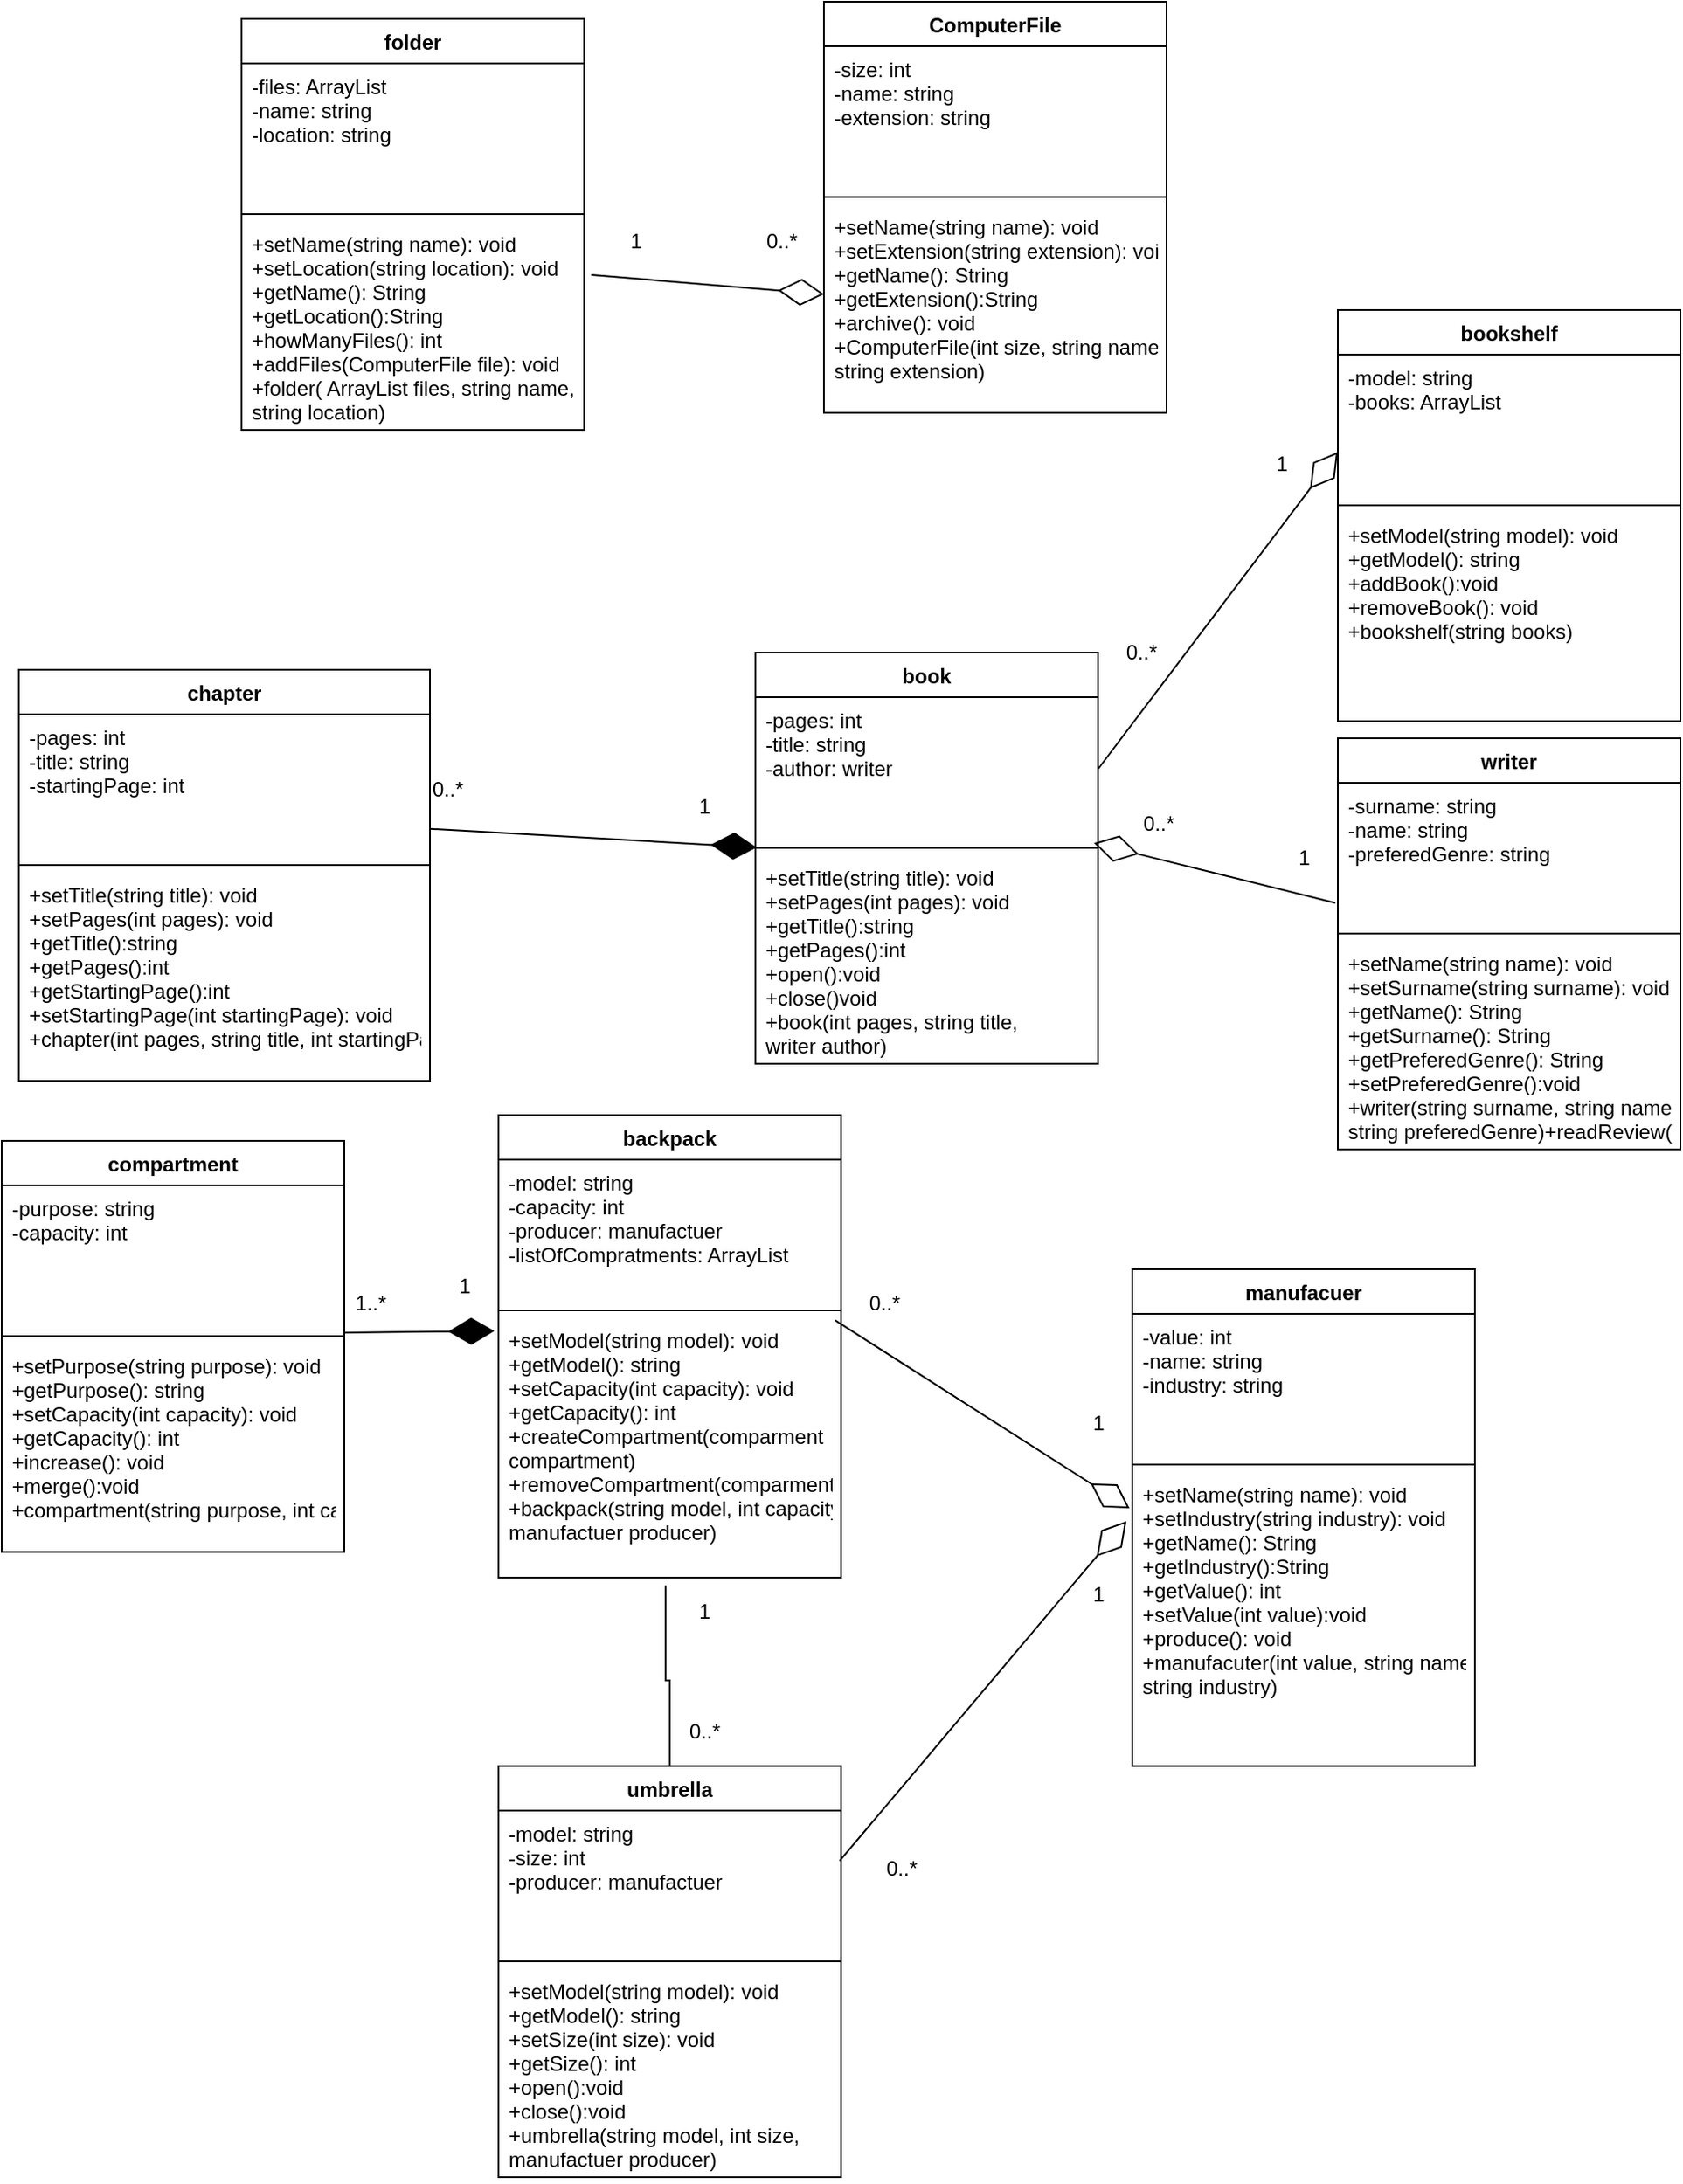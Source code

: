 <mxfile version="15.7.3" type="device"><diagram id="04xrMF5etCgAXoFLe03f" name="Page-1"><mxGraphModel dx="1185" dy="683" grid="1" gridSize="10" guides="1" tooltips="1" connect="1" arrows="1" fold="1" page="1" pageScale="1" pageWidth="827" pageHeight="1169" math="0" shadow="0"><root><mxCell id="0"/><mxCell id="1" parent="0"/><mxCell id="NNcykaW_rG3CIvt7yMBr-1" value="ComputerFile&#xA;" style="swimlane;fontStyle=1;align=center;verticalAlign=top;childLayout=stackLayout;horizontal=1;startSize=26;horizontalStack=0;resizeParent=1;resizeParentMax=0;resizeLast=0;collapsible=1;marginBottom=0;" vertex="1" parent="1"><mxGeometry x="550" y="260" width="200" height="240" as="geometry"/></mxCell><mxCell id="NNcykaW_rG3CIvt7yMBr-2" value="-size: int&#xA;-name: string&#xA;-extension: string&#xA;" style="text;strokeColor=none;fillColor=none;align=left;verticalAlign=top;spacingLeft=4;spacingRight=4;overflow=hidden;rotatable=0;points=[[0,0.5],[1,0.5]];portConstraint=eastwest;" vertex="1" parent="NNcykaW_rG3CIvt7yMBr-1"><mxGeometry y="26" width="200" height="84" as="geometry"/></mxCell><mxCell id="NNcykaW_rG3CIvt7yMBr-3" value="" style="line;strokeWidth=1;fillColor=none;align=left;verticalAlign=middle;spacingTop=-1;spacingLeft=3;spacingRight=3;rotatable=0;labelPosition=right;points=[];portConstraint=eastwest;" vertex="1" parent="NNcykaW_rG3CIvt7yMBr-1"><mxGeometry y="110" width="200" height="8" as="geometry"/></mxCell><mxCell id="NNcykaW_rG3CIvt7yMBr-4" value="+setName(string name): void&#xA;+setExtension(string extension): void&#xA;+getName(): String&#xA;+getExtension():String&#xA;+archive(): void&#xA;+ComputerFile(int size, string name,&#xA;string extension)&#xA;&#xA;&#xA;&#xA;&#xA;" style="text;strokeColor=none;fillColor=none;align=left;verticalAlign=top;spacingLeft=4;spacingRight=4;overflow=hidden;rotatable=0;points=[[0,0.5],[1,0.5]];portConstraint=eastwest;" vertex="1" parent="NNcykaW_rG3CIvt7yMBr-1"><mxGeometry y="118" width="200" height="122" as="geometry"/></mxCell><mxCell id="NNcykaW_rG3CIvt7yMBr-6" value="folder" style="swimlane;fontStyle=1;align=center;verticalAlign=top;childLayout=stackLayout;horizontal=1;startSize=26;horizontalStack=0;resizeParent=1;resizeParentMax=0;resizeLast=0;collapsible=1;marginBottom=0;" vertex="1" parent="1"><mxGeometry x="210" y="270" width="200" height="240" as="geometry"/></mxCell><mxCell id="NNcykaW_rG3CIvt7yMBr-7" value="-files: ArrayList&#xA;-name: string&#xA;-location: string&#xA;" style="text;strokeColor=none;fillColor=none;align=left;verticalAlign=top;spacingLeft=4;spacingRight=4;overflow=hidden;rotatable=0;points=[[0,0.5],[1,0.5]];portConstraint=eastwest;" vertex="1" parent="NNcykaW_rG3CIvt7yMBr-6"><mxGeometry y="26" width="200" height="84" as="geometry"/></mxCell><mxCell id="NNcykaW_rG3CIvt7yMBr-8" value="" style="line;strokeWidth=1;fillColor=none;align=left;verticalAlign=middle;spacingTop=-1;spacingLeft=3;spacingRight=3;rotatable=0;labelPosition=right;points=[];portConstraint=eastwest;" vertex="1" parent="NNcykaW_rG3CIvt7yMBr-6"><mxGeometry y="110" width="200" height="8" as="geometry"/></mxCell><mxCell id="NNcykaW_rG3CIvt7yMBr-9" value="+setName(string name): void&#xA;+setLocation(string location): void&#xA;+getName(): String&#xA;+getLocation():String&#xA;+howManyFiles(): int&#xA;+addFiles(ComputerFile file): void&#xA;+folder( ArrayList files, string name,&#xA;string location)&#xA;&#xA;&#xA;&#xA;&#xA;&#xA;" style="text;strokeColor=none;fillColor=none;align=left;verticalAlign=top;spacingLeft=4;spacingRight=4;overflow=hidden;rotatable=0;points=[[0,0.5],[1,0.5]];portConstraint=eastwest;" vertex="1" parent="NNcykaW_rG3CIvt7yMBr-6"><mxGeometry y="118" width="200" height="122" as="geometry"/></mxCell><mxCell id="NNcykaW_rG3CIvt7yMBr-10" value="book" style="swimlane;fontStyle=1;align=center;verticalAlign=top;childLayout=stackLayout;horizontal=1;startSize=26;horizontalStack=0;resizeParent=1;resizeParentMax=0;resizeLast=0;collapsible=1;marginBottom=0;" vertex="1" parent="1"><mxGeometry x="510" y="640" width="200" height="240" as="geometry"/></mxCell><mxCell id="NNcykaW_rG3CIvt7yMBr-11" value="-pages: int&#xA;-title: string&#xA;-author: writer" style="text;strokeColor=none;fillColor=none;align=left;verticalAlign=top;spacingLeft=4;spacingRight=4;overflow=hidden;rotatable=0;points=[[0,0.5],[1,0.5]];portConstraint=eastwest;" vertex="1" parent="NNcykaW_rG3CIvt7yMBr-10"><mxGeometry y="26" width="200" height="84" as="geometry"/></mxCell><mxCell id="NNcykaW_rG3CIvt7yMBr-12" value="" style="line;strokeWidth=1;fillColor=none;align=left;verticalAlign=middle;spacingTop=-1;spacingLeft=3;spacingRight=3;rotatable=0;labelPosition=right;points=[];portConstraint=eastwest;" vertex="1" parent="NNcykaW_rG3CIvt7yMBr-10"><mxGeometry y="110" width="200" height="8" as="geometry"/></mxCell><mxCell id="NNcykaW_rG3CIvt7yMBr-13" value="+setTitle(string title): void&#xA;+setPages(int pages): void&#xA;+getTitle():string&#xA;+getPages():int&#xA;+open():void&#xA;+close()void&#xA;+book(int pages, string title, &#xA;writer author)&#xA;&#xA;&#xA;&#xA;&#xA;" style="text;strokeColor=none;fillColor=none;align=left;verticalAlign=top;spacingLeft=4;spacingRight=4;overflow=hidden;rotatable=0;points=[[0,0.5],[1,0.5]];portConstraint=eastwest;" vertex="1" parent="NNcykaW_rG3CIvt7yMBr-10"><mxGeometry y="118" width="200" height="122" as="geometry"/></mxCell><mxCell id="NNcykaW_rG3CIvt7yMBr-18" value="writer" style="swimlane;fontStyle=1;align=center;verticalAlign=top;childLayout=stackLayout;horizontal=1;startSize=26;horizontalStack=0;resizeParent=1;resizeParentMax=0;resizeLast=0;collapsible=1;marginBottom=0;" vertex="1" parent="1"><mxGeometry x="850" y="690" width="200" height="240" as="geometry"/></mxCell><mxCell id="NNcykaW_rG3CIvt7yMBr-19" value="-surname: string&#xA;-name: string&#xA;-preferedGenre: string&#xA;" style="text;strokeColor=none;fillColor=none;align=left;verticalAlign=top;spacingLeft=4;spacingRight=4;overflow=hidden;rotatable=0;points=[[0,0.5],[1,0.5]];portConstraint=eastwest;" vertex="1" parent="NNcykaW_rG3CIvt7yMBr-18"><mxGeometry y="26" width="200" height="84" as="geometry"/></mxCell><mxCell id="NNcykaW_rG3CIvt7yMBr-20" value="" style="line;strokeWidth=1;fillColor=none;align=left;verticalAlign=middle;spacingTop=-1;spacingLeft=3;spacingRight=3;rotatable=0;labelPosition=right;points=[];portConstraint=eastwest;" vertex="1" parent="NNcykaW_rG3CIvt7yMBr-18"><mxGeometry y="110" width="200" height="8" as="geometry"/></mxCell><mxCell id="NNcykaW_rG3CIvt7yMBr-21" value="+setName(string name): void&#xA;+setSurname(string surname): void&#xA;+getName(): String&#xA;+getSurname(): String&#xA;+getPreferedGenre(): String&#xA;+setPreferedGenre():void&#xA;+writer(string surname, string name,&#xA;string preferedGenre)+readReview()&#xA;&#xA;&#xA;&#xA;&#xA;&#xA;&#xA;" style="text;strokeColor=none;fillColor=none;align=left;verticalAlign=top;spacingLeft=4;spacingRight=4;overflow=hidden;rotatable=0;points=[[0,0.5],[1,0.5]];portConstraint=eastwest;" vertex="1" parent="NNcykaW_rG3CIvt7yMBr-18"><mxGeometry y="118" width="200" height="122" as="geometry"/></mxCell><mxCell id="NNcykaW_rG3CIvt7yMBr-22" value="bookshelf&#xA;" style="swimlane;fontStyle=1;align=center;verticalAlign=top;childLayout=stackLayout;horizontal=1;startSize=26;horizontalStack=0;resizeParent=1;resizeParentMax=0;resizeLast=0;collapsible=1;marginBottom=0;" vertex="1" parent="1"><mxGeometry x="850" y="440" width="200" height="240" as="geometry"/></mxCell><mxCell id="NNcykaW_rG3CIvt7yMBr-23" value="-model: string&#xA;-books: ArrayList&#xA;" style="text;strokeColor=none;fillColor=none;align=left;verticalAlign=top;spacingLeft=4;spacingRight=4;overflow=hidden;rotatable=0;points=[[0,0.5],[1,0.5]];portConstraint=eastwest;" vertex="1" parent="NNcykaW_rG3CIvt7yMBr-22"><mxGeometry y="26" width="200" height="84" as="geometry"/></mxCell><mxCell id="NNcykaW_rG3CIvt7yMBr-24" value="" style="line;strokeWidth=1;fillColor=none;align=left;verticalAlign=middle;spacingTop=-1;spacingLeft=3;spacingRight=3;rotatable=0;labelPosition=right;points=[];portConstraint=eastwest;" vertex="1" parent="NNcykaW_rG3CIvt7yMBr-22"><mxGeometry y="110" width="200" height="8" as="geometry"/></mxCell><mxCell id="NNcykaW_rG3CIvt7yMBr-25" value="+setModel(string model): void&#xA;+getModel(): string&#xA;+addBook():void&#xA;+removeBook(): void&#xA;+bookshelf(string books)&#xA;&#xA;&#xA;&#xA;&#xA;&#xA;&#xA;&#xA;&#xA;" style="text;strokeColor=none;fillColor=none;align=left;verticalAlign=top;spacingLeft=4;spacingRight=4;overflow=hidden;rotatable=0;points=[[0,0.5],[1,0.5]];portConstraint=eastwest;" vertex="1" parent="NNcykaW_rG3CIvt7yMBr-22"><mxGeometry y="118" width="200" height="122" as="geometry"/></mxCell><mxCell id="NNcykaW_rG3CIvt7yMBr-26" value="chapter" style="swimlane;fontStyle=1;align=center;verticalAlign=top;childLayout=stackLayout;horizontal=1;startSize=26;horizontalStack=0;resizeParent=1;resizeParentMax=0;resizeLast=0;collapsible=1;marginBottom=0;" vertex="1" parent="1"><mxGeometry x="80" y="650" width="240" height="240" as="geometry"/></mxCell><mxCell id="NNcykaW_rG3CIvt7yMBr-27" value="-pages: int&#xA;-title: string&#xA;-startingPage: int" style="text;strokeColor=none;fillColor=none;align=left;verticalAlign=top;spacingLeft=4;spacingRight=4;overflow=hidden;rotatable=0;points=[[0,0.5],[1,0.5]];portConstraint=eastwest;" vertex="1" parent="NNcykaW_rG3CIvt7yMBr-26"><mxGeometry y="26" width="240" height="84" as="geometry"/></mxCell><mxCell id="NNcykaW_rG3CIvt7yMBr-28" value="" style="line;strokeWidth=1;fillColor=none;align=left;verticalAlign=middle;spacingTop=-1;spacingLeft=3;spacingRight=3;rotatable=0;labelPosition=right;points=[];portConstraint=eastwest;" vertex="1" parent="NNcykaW_rG3CIvt7yMBr-26"><mxGeometry y="110" width="240" height="8" as="geometry"/></mxCell><mxCell id="NNcykaW_rG3CIvt7yMBr-29" value="+setTitle(string title): void&#xA;+setPages(int pages): void&#xA;+getTitle():string&#xA;+getPages():int&#xA;+getStartingPage():int&#xA;+setStartingPage(int startingPage): void&#xA;+chapter(int pages, string title, int startingPage)&#xA;&#xA;&#xA;&#xA;&#xA;&#xA;" style="text;strokeColor=none;fillColor=none;align=left;verticalAlign=top;spacingLeft=4;spacingRight=4;overflow=hidden;rotatable=0;points=[[0,0.5],[1,0.5]];portConstraint=eastwest;" vertex="1" parent="NNcykaW_rG3CIvt7yMBr-26"><mxGeometry y="118" width="240" height="122" as="geometry"/></mxCell><mxCell id="NNcykaW_rG3CIvt7yMBr-35" value="backpack" style="swimlane;fontStyle=1;align=center;verticalAlign=top;childLayout=stackLayout;horizontal=1;startSize=26;horizontalStack=0;resizeParent=1;resizeParentMax=0;resizeLast=0;collapsible=1;marginBottom=0;" vertex="1" parent="1"><mxGeometry x="360" y="910" width="200" height="270" as="geometry"/></mxCell><mxCell id="NNcykaW_rG3CIvt7yMBr-36" value="-model: string&#xA;-capacity: int&#xA;-producer: manufactuer&#xA;-listOfCompratments: ArrayList&#xA;&#xA;" style="text;strokeColor=none;fillColor=none;align=left;verticalAlign=top;spacingLeft=4;spacingRight=4;overflow=hidden;rotatable=0;points=[[0,0.5],[1,0.5]];portConstraint=eastwest;" vertex="1" parent="NNcykaW_rG3CIvt7yMBr-35"><mxGeometry y="26" width="200" height="84" as="geometry"/></mxCell><mxCell id="NNcykaW_rG3CIvt7yMBr-37" value="" style="line;strokeWidth=1;fillColor=none;align=left;verticalAlign=middle;spacingTop=-1;spacingLeft=3;spacingRight=3;rotatable=0;labelPosition=right;points=[];portConstraint=eastwest;" vertex="1" parent="NNcykaW_rG3CIvt7yMBr-35"><mxGeometry y="110" width="200" height="8" as="geometry"/></mxCell><mxCell id="NNcykaW_rG3CIvt7yMBr-38" value="+setModel(string model): void&#xA;+getModel(): string&#xA;+setCapacity(int capacity): void&#xA;+getCapacity(): int&#xA;+createCompartment(comparment&#xA;compartment)&#xA;+removeCompartment(comparmentcompartment)&#xA;+backpack(string model, int capacity,&#xA;manufactuer producer)&#xA;&#xA;&#xA;&#xA;&#xA;&#xA;&#xA;&#xA;&#xA;" style="text;strokeColor=none;fillColor=none;align=left;verticalAlign=top;spacingLeft=4;spacingRight=4;overflow=hidden;rotatable=0;points=[[0,0.5],[1,0.5]];portConstraint=eastwest;" vertex="1" parent="NNcykaW_rG3CIvt7yMBr-35"><mxGeometry y="118" width="200" height="152" as="geometry"/></mxCell><mxCell id="NNcykaW_rG3CIvt7yMBr-43" value="manufacuer" style="swimlane;fontStyle=1;align=center;verticalAlign=top;childLayout=stackLayout;horizontal=1;startSize=26;horizontalStack=0;resizeParent=1;resizeParentMax=0;resizeLast=0;collapsible=1;marginBottom=0;" vertex="1" parent="1"><mxGeometry x="730" y="1000" width="200" height="290" as="geometry"/></mxCell><mxCell id="NNcykaW_rG3CIvt7yMBr-44" value="-value: int&#xA;-name: string&#xA;-industry: string&#xA;" style="text;strokeColor=none;fillColor=none;align=left;verticalAlign=top;spacingLeft=4;spacingRight=4;overflow=hidden;rotatable=0;points=[[0,0.5],[1,0.5]];portConstraint=eastwest;" vertex="1" parent="NNcykaW_rG3CIvt7yMBr-43"><mxGeometry y="26" width="200" height="84" as="geometry"/></mxCell><mxCell id="NNcykaW_rG3CIvt7yMBr-45" value="" style="line;strokeWidth=1;fillColor=none;align=left;verticalAlign=middle;spacingTop=-1;spacingLeft=3;spacingRight=3;rotatable=0;labelPosition=right;points=[];portConstraint=eastwest;" vertex="1" parent="NNcykaW_rG3CIvt7yMBr-43"><mxGeometry y="110" width="200" height="8" as="geometry"/></mxCell><mxCell id="NNcykaW_rG3CIvt7yMBr-46" value="+setName(string name): void&#xA;+setIndustry(string industry): void&#xA;+getName(): String&#xA;+getIndustry():String&#xA;+getValue(): int&#xA;+setValue(int value):void&#xA;+produce(): void&#xA;+manufacuter(int value, string name,&#xA;string industry)&#xA;&#xA;&#xA;&#xA;&#xA;&#xA;" style="text;strokeColor=none;fillColor=none;align=left;verticalAlign=top;spacingLeft=4;spacingRight=4;overflow=hidden;rotatable=0;points=[[0,0.5],[1,0.5]];portConstraint=eastwest;" vertex="1" parent="NNcykaW_rG3CIvt7yMBr-43"><mxGeometry y="118" width="200" height="172" as="geometry"/></mxCell><mxCell id="NNcykaW_rG3CIvt7yMBr-47" value="compartment" style="swimlane;fontStyle=1;align=center;verticalAlign=top;childLayout=stackLayout;horizontal=1;startSize=26;horizontalStack=0;resizeParent=1;resizeParentMax=0;resizeLast=0;collapsible=1;marginBottom=0;" vertex="1" parent="1"><mxGeometry x="70" y="925" width="200" height="240" as="geometry"/></mxCell><mxCell id="NNcykaW_rG3CIvt7yMBr-48" value="-purpose: string&#xA;-capacity: int&#xA;&#xA;&#xA;" style="text;strokeColor=none;fillColor=none;align=left;verticalAlign=top;spacingLeft=4;spacingRight=4;overflow=hidden;rotatable=0;points=[[0,0.5],[1,0.5]];portConstraint=eastwest;" vertex="1" parent="NNcykaW_rG3CIvt7yMBr-47"><mxGeometry y="26" width="200" height="84" as="geometry"/></mxCell><mxCell id="NNcykaW_rG3CIvt7yMBr-49" value="" style="line;strokeWidth=1;fillColor=none;align=left;verticalAlign=middle;spacingTop=-1;spacingLeft=3;spacingRight=3;rotatable=0;labelPosition=right;points=[];portConstraint=eastwest;" vertex="1" parent="NNcykaW_rG3CIvt7yMBr-47"><mxGeometry y="110" width="200" height="8" as="geometry"/></mxCell><mxCell id="NNcykaW_rG3CIvt7yMBr-50" value="+setPurpose(string purpose): void&#xA;+getPurpose(): string&#xA;+setCapacity(int capacity): void&#xA;+getCapacity(): int&#xA;+increase(): void&#xA;+merge():void&#xA;+compartment(string purpose, int capacity)&#xA;&#xA;&#xA;&#xA;&#xA;&#xA;&#xA;&#xA;&#xA;" style="text;strokeColor=none;fillColor=none;align=left;verticalAlign=top;spacingLeft=4;spacingRight=4;overflow=hidden;rotatable=0;points=[[0,0.5],[1,0.5]];portConstraint=eastwest;" vertex="1" parent="NNcykaW_rG3CIvt7yMBr-47"><mxGeometry y="118" width="200" height="122" as="geometry"/></mxCell><mxCell id="NNcykaW_rG3CIvt7yMBr-51" value="umbrella" style="swimlane;fontStyle=1;align=center;verticalAlign=top;childLayout=stackLayout;horizontal=1;startSize=26;horizontalStack=0;resizeParent=1;resizeParentMax=0;resizeLast=0;collapsible=1;marginBottom=0;" vertex="1" parent="1"><mxGeometry x="360" y="1290" width="200" height="240" as="geometry"/></mxCell><mxCell id="NNcykaW_rG3CIvt7yMBr-52" value="-model: string&#xA;-size: int&#xA;-producer: manufactuer&#xA;&#xA;&#xA;" style="text;strokeColor=none;fillColor=none;align=left;verticalAlign=top;spacingLeft=4;spacingRight=4;overflow=hidden;rotatable=0;points=[[0,0.5],[1,0.5]];portConstraint=eastwest;" vertex="1" parent="NNcykaW_rG3CIvt7yMBr-51"><mxGeometry y="26" width="200" height="84" as="geometry"/></mxCell><mxCell id="NNcykaW_rG3CIvt7yMBr-53" value="" style="line;strokeWidth=1;fillColor=none;align=left;verticalAlign=middle;spacingTop=-1;spacingLeft=3;spacingRight=3;rotatable=0;labelPosition=right;points=[];portConstraint=eastwest;" vertex="1" parent="NNcykaW_rG3CIvt7yMBr-51"><mxGeometry y="110" width="200" height="8" as="geometry"/></mxCell><mxCell id="NNcykaW_rG3CIvt7yMBr-54" value="+setModel(string model): void&#xA;+getModel(): string&#xA;+setSize(int size): void&#xA;+getSize(): int&#xA;+open():void&#xA;+close():void&#xA;+umbrella(string model, int size,&#xA;manufactuer producer)&#xA;&#xA;&#xA;&#xA;&#xA;&#xA;&#xA;&#xA;&#xA;&#xA;" style="text;strokeColor=none;fillColor=none;align=left;verticalAlign=top;spacingLeft=4;spacingRight=4;overflow=hidden;rotatable=0;points=[[0,0.5],[1,0.5]];portConstraint=eastwest;" vertex="1" parent="NNcykaW_rG3CIvt7yMBr-51"><mxGeometry y="118" width="200" height="122" as="geometry"/></mxCell><mxCell id="NNcykaW_rG3CIvt7yMBr-56" value="" style="endArrow=diamondThin;endFill=1;endSize=24;html=1;rounded=0;entryX=-0.012;entryY=0.053;entryDx=0;entryDy=0;entryPerimeter=0;exitX=0.996;exitY=1.024;exitDx=0;exitDy=0;exitPerimeter=0;" edge="1" parent="1" source="NNcykaW_rG3CIvt7yMBr-48" target="NNcykaW_rG3CIvt7yMBr-38"><mxGeometry width="160" relative="1" as="geometry"><mxPoint x="340" y="920" as="sourcePoint"/><mxPoint x="330" y="1020" as="targetPoint"/></mxGeometry></mxCell><mxCell id="NNcykaW_rG3CIvt7yMBr-57" value="" style="endArrow=diamondThin;endFill=0;endSize=24;html=1;rounded=0;entryX=-0.008;entryY=0.125;entryDx=0;entryDy=0;entryPerimeter=0;exitX=0.983;exitY=0.012;exitDx=0;exitDy=0;exitPerimeter=0;" edge="1" parent="1" source="NNcykaW_rG3CIvt7yMBr-38" target="NNcykaW_rG3CIvt7yMBr-46"><mxGeometry width="160" relative="1" as="geometry"><mxPoint x="470" y="960" as="sourcePoint"/><mxPoint x="630" y="960" as="targetPoint"/></mxGeometry></mxCell><mxCell id="NNcykaW_rG3CIvt7yMBr-58" value="" style="endArrow=diamondThin;endFill=0;endSize=24;html=1;rounded=0;entryX=-0.017;entryY=0.169;entryDx=0;entryDy=0;entryPerimeter=0;exitX=0.996;exitY=0.349;exitDx=0;exitDy=0;exitPerimeter=0;" edge="1" parent="1" source="NNcykaW_rG3CIvt7yMBr-52" target="NNcykaW_rG3CIvt7yMBr-46"><mxGeometry width="160" relative="1" as="geometry"><mxPoint x="590.0" y="1020.004" as="sourcePoint"/><mxPoint x="651.8" y="1040.04" as="targetPoint"/></mxGeometry></mxCell><mxCell id="NNcykaW_rG3CIvt7yMBr-59" value="" style="endArrow=none;html=1;edgeStyle=orthogonalEdgeStyle;rounded=0;exitX=0.488;exitY=1.03;exitDx=0;exitDy=0;exitPerimeter=0;entryX=0.5;entryY=0;entryDx=0;entryDy=0;" edge="1" parent="1" source="NNcykaW_rG3CIvt7yMBr-38" target="NNcykaW_rG3CIvt7yMBr-51"><mxGeometry relative="1" as="geometry"><mxPoint x="410" y="920" as="sourcePoint"/><mxPoint x="570" y="920" as="targetPoint"/><Array as="points"><mxPoint x="458" y="1240"/><mxPoint x="460" y="1240"/></Array></mxGeometry></mxCell><mxCell id="NNcykaW_rG3CIvt7yMBr-63" value="" style="endArrow=diamondThin;endFill=0;endSize=24;html=1;rounded=0;entryX=0.988;entryY=1.014;entryDx=0;entryDy=0;entryPerimeter=0;exitX=-0.007;exitY=0.835;exitDx=0;exitDy=0;exitPerimeter=0;" edge="1" parent="1" source="NNcykaW_rG3CIvt7yMBr-19" target="NNcykaW_rG3CIvt7yMBr-11"><mxGeometry width="160" relative="1" as="geometry"><mxPoint x="334.0" y="690.004" as="sourcePoint"/><mxPoint x="505.8" y="799.68" as="targetPoint"/></mxGeometry></mxCell><mxCell id="NNcykaW_rG3CIvt7yMBr-64" value="" style="endArrow=diamondThin;endFill=0;endSize=24;html=1;rounded=0;entryX=0;entryY=0.677;entryDx=0;entryDy=0;entryPerimeter=0;exitX=1;exitY=0.5;exitDx=0;exitDy=0;" edge="1" parent="1" source="NNcykaW_rG3CIvt7yMBr-11" target="NNcykaW_rG3CIvt7yMBr-23"><mxGeometry width="160" relative="1" as="geometry"><mxPoint x="342.6" y="496.14" as="sourcePoint"/><mxPoint x="287.6" y="521.176" as="targetPoint"/></mxGeometry></mxCell><mxCell id="NNcykaW_rG3CIvt7yMBr-65" value="" style="endArrow=diamondThin;endFill=1;endSize=24;html=1;rounded=0;entryX=0.004;entryY=1.044;entryDx=0;entryDy=0;entryPerimeter=0;exitX=1;exitY=0.796;exitDx=0;exitDy=0;exitPerimeter=0;" edge="1" parent="1" source="NNcykaW_rG3CIvt7yMBr-27" target="NNcykaW_rG3CIvt7yMBr-11"><mxGeometry width="160" relative="1" as="geometry"><mxPoint x="334.0" y="750.956" as="sourcePoint"/><mxPoint x="422.4" y="749.996" as="targetPoint"/></mxGeometry></mxCell><mxCell id="NNcykaW_rG3CIvt7yMBr-66" value="" style="endArrow=diamondThin;endFill=0;endSize=24;html=1;rounded=0;exitX=1.021;exitY=0.258;exitDx=0;exitDy=0;exitPerimeter=0;" edge="1" parent="1" source="NNcykaW_rG3CIvt7yMBr-9" target="NNcykaW_rG3CIvt7yMBr-4"><mxGeometry width="160" relative="1" as="geometry"><mxPoint x="410" y="584.13" as="sourcePoint"/><mxPoint x="550" y="398.998" as="targetPoint"/></mxGeometry></mxCell><mxCell id="NNcykaW_rG3CIvt7yMBr-67" value="0..*" style="text;html=1;align=center;verticalAlign=middle;resizable=0;points=[];autosize=1;strokeColor=none;fillColor=none;" vertex="1" parent="1"><mxGeometry x="315" y="710" width="30" height="20" as="geometry"/></mxCell><mxCell id="NNcykaW_rG3CIvt7yMBr-68" value="0..*" style="text;html=1;align=center;verticalAlign=middle;resizable=0;points=[];autosize=1;strokeColor=none;fillColor=none;" vertex="1" parent="1"><mxGeometry x="720" y="630" width="30" height="20" as="geometry"/></mxCell><mxCell id="NNcykaW_rG3CIvt7yMBr-69" value="0..*" style="text;html=1;align=center;verticalAlign=middle;resizable=0;points=[];autosize=1;strokeColor=none;fillColor=none;" vertex="1" parent="1"><mxGeometry x="730" y="730" width="30" height="20" as="geometry"/></mxCell><mxCell id="NNcykaW_rG3CIvt7yMBr-70" value="1" style="text;html=1;align=center;verticalAlign=middle;resizable=0;points=[];autosize=1;strokeColor=none;fillColor=none;" vertex="1" parent="1"><mxGeometry x="470" y="720" width="20" height="20" as="geometry"/></mxCell><mxCell id="NNcykaW_rG3CIvt7yMBr-71" value="1" style="text;html=1;align=center;verticalAlign=middle;resizable=0;points=[];autosize=1;strokeColor=none;fillColor=none;" vertex="1" parent="1"><mxGeometry x="807" y="520" width="20" height="20" as="geometry"/></mxCell><mxCell id="NNcykaW_rG3CIvt7yMBr-72" value="1" style="text;html=1;align=center;verticalAlign=middle;resizable=0;points=[];autosize=1;strokeColor=none;fillColor=none;" vertex="1" parent="1"><mxGeometry x="820" y="750" width="20" height="20" as="geometry"/></mxCell><mxCell id="NNcykaW_rG3CIvt7yMBr-73" value="1..*" style="text;html=1;align=center;verticalAlign=middle;resizable=0;points=[];autosize=1;strokeColor=none;fillColor=none;" vertex="1" parent="1"><mxGeometry x="270" y="1010" width="30" height="20" as="geometry"/></mxCell><mxCell id="NNcykaW_rG3CIvt7yMBr-74" value="1" style="text;html=1;align=center;verticalAlign=middle;resizable=0;points=[];autosize=1;strokeColor=none;fillColor=none;" vertex="1" parent="1"><mxGeometry x="330" y="1000" width="20" height="20" as="geometry"/></mxCell><mxCell id="NNcykaW_rG3CIvt7yMBr-75" value="0..*" style="text;html=1;align=center;verticalAlign=middle;resizable=0;points=[];autosize=1;strokeColor=none;fillColor=none;" vertex="1" parent="1"><mxGeometry x="465" y="1260" width="30" height="20" as="geometry"/></mxCell><mxCell id="NNcykaW_rG3CIvt7yMBr-76" value="1" style="text;html=1;align=center;verticalAlign=middle;resizable=0;points=[];autosize=1;strokeColor=none;fillColor=none;" vertex="1" parent="1"><mxGeometry x="470" y="1190" width="20" height="20" as="geometry"/></mxCell><mxCell id="NNcykaW_rG3CIvt7yMBr-77" value="1" style="text;html=1;align=center;verticalAlign=middle;resizable=0;points=[];autosize=1;strokeColor=none;fillColor=none;" vertex="1" parent="1"><mxGeometry x="700" y="1180" width="20" height="20" as="geometry"/></mxCell><mxCell id="NNcykaW_rG3CIvt7yMBr-78" value="1" style="text;html=1;align=center;verticalAlign=middle;resizable=0;points=[];autosize=1;strokeColor=none;fillColor=none;" vertex="1" parent="1"><mxGeometry x="700" y="1080" width="20" height="20" as="geometry"/></mxCell><mxCell id="NNcykaW_rG3CIvt7yMBr-79" value="0..*" style="text;html=1;align=center;verticalAlign=middle;resizable=0;points=[];autosize=1;strokeColor=none;fillColor=none;" vertex="1" parent="1"><mxGeometry x="570" y="1010" width="30" height="20" as="geometry"/></mxCell><mxCell id="NNcykaW_rG3CIvt7yMBr-80" value="0..*" style="text;html=1;align=center;verticalAlign=middle;resizable=0;points=[];autosize=1;strokeColor=none;fillColor=none;" vertex="1" parent="1"><mxGeometry x="580" y="1340" width="30" height="20" as="geometry"/></mxCell><mxCell id="NNcykaW_rG3CIvt7yMBr-81" value="1" style="text;html=1;align=center;verticalAlign=middle;resizable=0;points=[];autosize=1;strokeColor=none;fillColor=none;" vertex="1" parent="1"><mxGeometry x="430" y="390" width="20" height="20" as="geometry"/></mxCell><mxCell id="NNcykaW_rG3CIvt7yMBr-82" value="0..*" style="text;html=1;align=center;verticalAlign=middle;resizable=0;points=[];autosize=1;strokeColor=none;fillColor=none;" vertex="1" parent="1"><mxGeometry x="510" y="390" width="30" height="20" as="geometry"/></mxCell></root></mxGraphModel></diagram></mxfile>